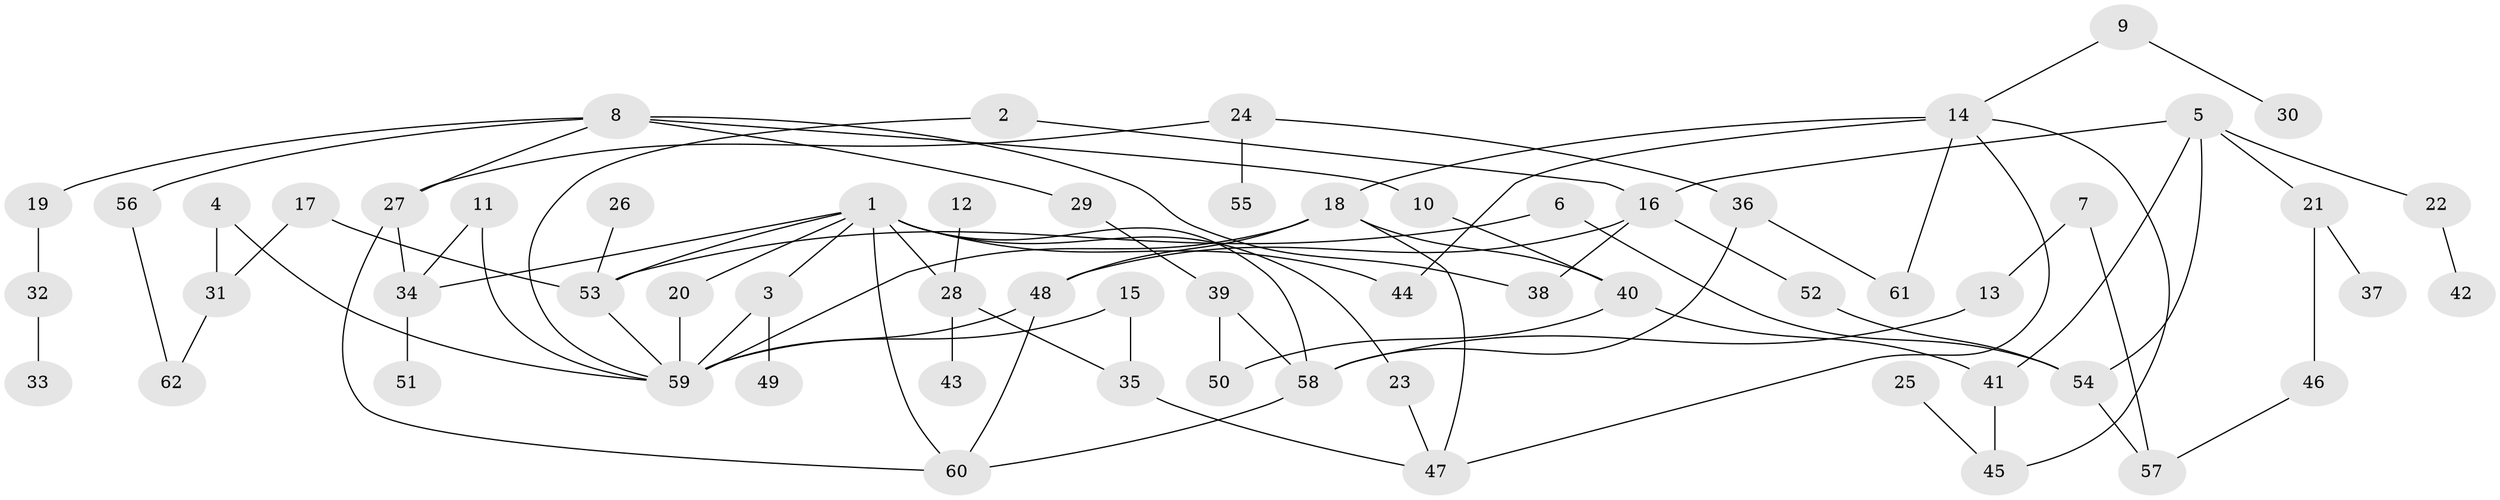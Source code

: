 // original degree distribution, {5: 0.04032258064516129, 6: 0.016129032258064516, 7: 0.024193548387096774, 9: 0.008064516129032258, 4: 0.12903225806451613, 2: 0.27419354838709675, 3: 0.1532258064516129, 1: 0.3548387096774194}
// Generated by graph-tools (version 1.1) at 2025/01/03/09/25 03:01:05]
// undirected, 62 vertices, 88 edges
graph export_dot {
graph [start="1"]
  node [color=gray90,style=filled];
  1;
  2;
  3;
  4;
  5;
  6;
  7;
  8;
  9;
  10;
  11;
  12;
  13;
  14;
  15;
  16;
  17;
  18;
  19;
  20;
  21;
  22;
  23;
  24;
  25;
  26;
  27;
  28;
  29;
  30;
  31;
  32;
  33;
  34;
  35;
  36;
  37;
  38;
  39;
  40;
  41;
  42;
  43;
  44;
  45;
  46;
  47;
  48;
  49;
  50;
  51;
  52;
  53;
  54;
  55;
  56;
  57;
  58;
  59;
  60;
  61;
  62;
  1 -- 3 [weight=1.0];
  1 -- 20 [weight=1.0];
  1 -- 23 [weight=1.0];
  1 -- 28 [weight=1.0];
  1 -- 34 [weight=1.0];
  1 -- 44 [weight=1.0];
  1 -- 53 [weight=1.0];
  1 -- 58 [weight=1.0];
  1 -- 60 [weight=1.0];
  2 -- 16 [weight=1.0];
  2 -- 59 [weight=1.0];
  3 -- 49 [weight=1.0];
  3 -- 59 [weight=1.0];
  4 -- 31 [weight=1.0];
  4 -- 59 [weight=1.0];
  5 -- 16 [weight=1.0];
  5 -- 21 [weight=1.0];
  5 -- 22 [weight=1.0];
  5 -- 41 [weight=1.0];
  5 -- 54 [weight=1.0];
  6 -- 53 [weight=1.0];
  6 -- 54 [weight=1.0];
  7 -- 13 [weight=1.0];
  7 -- 57 [weight=1.0];
  8 -- 10 [weight=1.0];
  8 -- 19 [weight=1.0];
  8 -- 27 [weight=1.0];
  8 -- 29 [weight=1.0];
  8 -- 38 [weight=1.0];
  8 -- 56 [weight=1.0];
  9 -- 14 [weight=1.0];
  9 -- 30 [weight=1.0];
  10 -- 40 [weight=1.0];
  11 -- 34 [weight=1.0];
  11 -- 59 [weight=1.0];
  12 -- 28 [weight=1.0];
  13 -- 58 [weight=1.0];
  14 -- 18 [weight=1.0];
  14 -- 44 [weight=1.0];
  14 -- 45 [weight=1.0];
  14 -- 47 [weight=1.0];
  14 -- 61 [weight=1.0];
  15 -- 35 [weight=1.0];
  15 -- 59 [weight=1.0];
  16 -- 38 [weight=1.0];
  16 -- 48 [weight=1.0];
  16 -- 52 [weight=1.0];
  17 -- 31 [weight=1.0];
  17 -- 53 [weight=1.0];
  18 -- 40 [weight=1.0];
  18 -- 47 [weight=1.0];
  18 -- 48 [weight=1.0];
  18 -- 59 [weight=1.0];
  19 -- 32 [weight=1.0];
  20 -- 59 [weight=1.0];
  21 -- 37 [weight=1.0];
  21 -- 46 [weight=1.0];
  22 -- 42 [weight=1.0];
  23 -- 47 [weight=1.0];
  24 -- 27 [weight=1.0];
  24 -- 36 [weight=1.0];
  24 -- 55 [weight=1.0];
  25 -- 45 [weight=1.0];
  26 -- 53 [weight=1.0];
  27 -- 34 [weight=1.0];
  27 -- 60 [weight=1.0];
  28 -- 35 [weight=1.0];
  28 -- 43 [weight=1.0];
  29 -- 39 [weight=1.0];
  31 -- 62 [weight=1.0];
  32 -- 33 [weight=1.0];
  34 -- 51 [weight=1.0];
  35 -- 47 [weight=1.0];
  36 -- 58 [weight=1.0];
  36 -- 61 [weight=1.0];
  39 -- 50 [weight=1.0];
  39 -- 58 [weight=1.0];
  40 -- 41 [weight=1.0];
  40 -- 50 [weight=1.0];
  41 -- 45 [weight=1.0];
  46 -- 57 [weight=1.0];
  48 -- 59 [weight=1.0];
  48 -- 60 [weight=1.0];
  52 -- 54 [weight=1.0];
  53 -- 59 [weight=1.0];
  54 -- 57 [weight=1.0];
  56 -- 62 [weight=1.0];
  58 -- 60 [weight=1.0];
}
